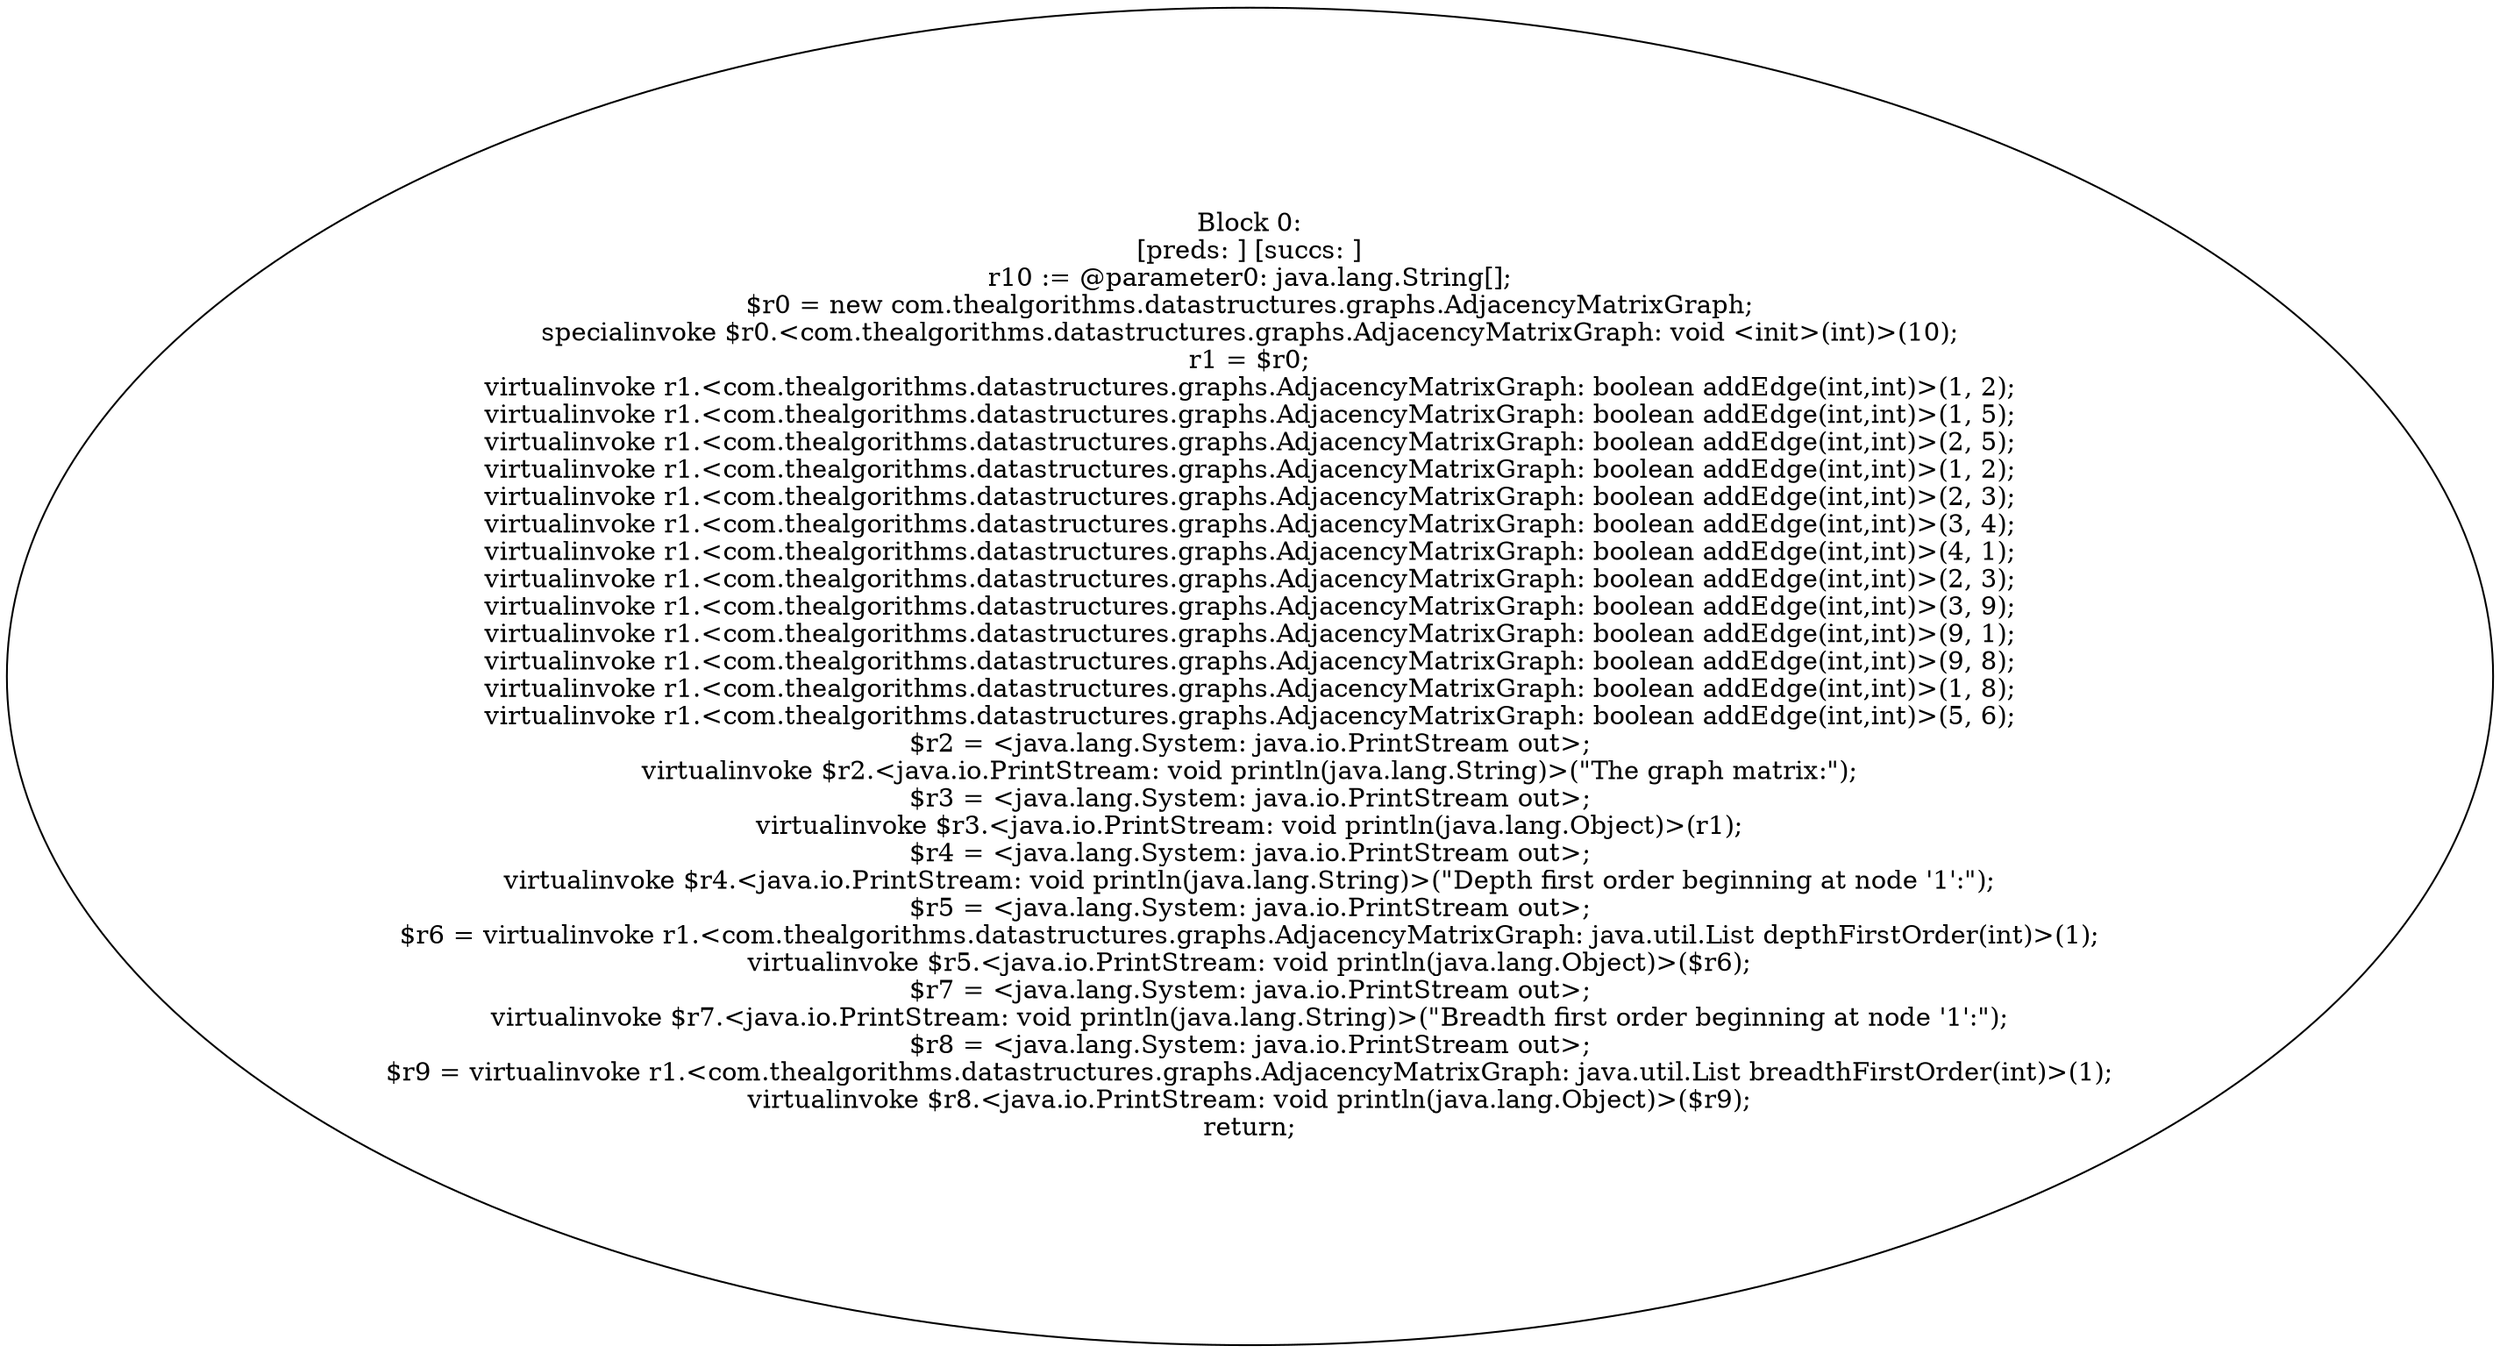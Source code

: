 digraph "unitGraph" {
    "Block 0:
[preds: ] [succs: ]
r10 := @parameter0: java.lang.String[];
$r0 = new com.thealgorithms.datastructures.graphs.AdjacencyMatrixGraph;
specialinvoke $r0.<com.thealgorithms.datastructures.graphs.AdjacencyMatrixGraph: void <init>(int)>(10);
r1 = $r0;
virtualinvoke r1.<com.thealgorithms.datastructures.graphs.AdjacencyMatrixGraph: boolean addEdge(int,int)>(1, 2);
virtualinvoke r1.<com.thealgorithms.datastructures.graphs.AdjacencyMatrixGraph: boolean addEdge(int,int)>(1, 5);
virtualinvoke r1.<com.thealgorithms.datastructures.graphs.AdjacencyMatrixGraph: boolean addEdge(int,int)>(2, 5);
virtualinvoke r1.<com.thealgorithms.datastructures.graphs.AdjacencyMatrixGraph: boolean addEdge(int,int)>(1, 2);
virtualinvoke r1.<com.thealgorithms.datastructures.graphs.AdjacencyMatrixGraph: boolean addEdge(int,int)>(2, 3);
virtualinvoke r1.<com.thealgorithms.datastructures.graphs.AdjacencyMatrixGraph: boolean addEdge(int,int)>(3, 4);
virtualinvoke r1.<com.thealgorithms.datastructures.graphs.AdjacencyMatrixGraph: boolean addEdge(int,int)>(4, 1);
virtualinvoke r1.<com.thealgorithms.datastructures.graphs.AdjacencyMatrixGraph: boolean addEdge(int,int)>(2, 3);
virtualinvoke r1.<com.thealgorithms.datastructures.graphs.AdjacencyMatrixGraph: boolean addEdge(int,int)>(3, 9);
virtualinvoke r1.<com.thealgorithms.datastructures.graphs.AdjacencyMatrixGraph: boolean addEdge(int,int)>(9, 1);
virtualinvoke r1.<com.thealgorithms.datastructures.graphs.AdjacencyMatrixGraph: boolean addEdge(int,int)>(9, 8);
virtualinvoke r1.<com.thealgorithms.datastructures.graphs.AdjacencyMatrixGraph: boolean addEdge(int,int)>(1, 8);
virtualinvoke r1.<com.thealgorithms.datastructures.graphs.AdjacencyMatrixGraph: boolean addEdge(int,int)>(5, 6);
$r2 = <java.lang.System: java.io.PrintStream out>;
virtualinvoke $r2.<java.io.PrintStream: void println(java.lang.String)>(\"The graph matrix:\");
$r3 = <java.lang.System: java.io.PrintStream out>;
virtualinvoke $r3.<java.io.PrintStream: void println(java.lang.Object)>(r1);
$r4 = <java.lang.System: java.io.PrintStream out>;
virtualinvoke $r4.<java.io.PrintStream: void println(java.lang.String)>(\"Depth first order beginning at node \'1\':\");
$r5 = <java.lang.System: java.io.PrintStream out>;
$r6 = virtualinvoke r1.<com.thealgorithms.datastructures.graphs.AdjacencyMatrixGraph: java.util.List depthFirstOrder(int)>(1);
virtualinvoke $r5.<java.io.PrintStream: void println(java.lang.Object)>($r6);
$r7 = <java.lang.System: java.io.PrintStream out>;
virtualinvoke $r7.<java.io.PrintStream: void println(java.lang.String)>(\"Breadth first order beginning at node \'1\':\");
$r8 = <java.lang.System: java.io.PrintStream out>;
$r9 = virtualinvoke r1.<com.thealgorithms.datastructures.graphs.AdjacencyMatrixGraph: java.util.List breadthFirstOrder(int)>(1);
virtualinvoke $r8.<java.io.PrintStream: void println(java.lang.Object)>($r9);
return;
"
}
